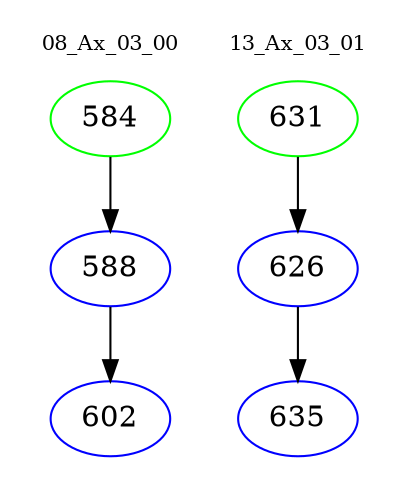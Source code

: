 digraph{
subgraph cluster_0 {
color = white
label = "08_Ax_03_00";
fontsize=10;
T0_584 [label="584", color="green"]
T0_584 -> T0_588 [color="black"]
T0_588 [label="588", color="blue"]
T0_588 -> T0_602 [color="black"]
T0_602 [label="602", color="blue"]
}
subgraph cluster_1 {
color = white
label = "13_Ax_03_01";
fontsize=10;
T1_631 [label="631", color="green"]
T1_631 -> T1_626 [color="black"]
T1_626 [label="626", color="blue"]
T1_626 -> T1_635 [color="black"]
T1_635 [label="635", color="blue"]
}
}
